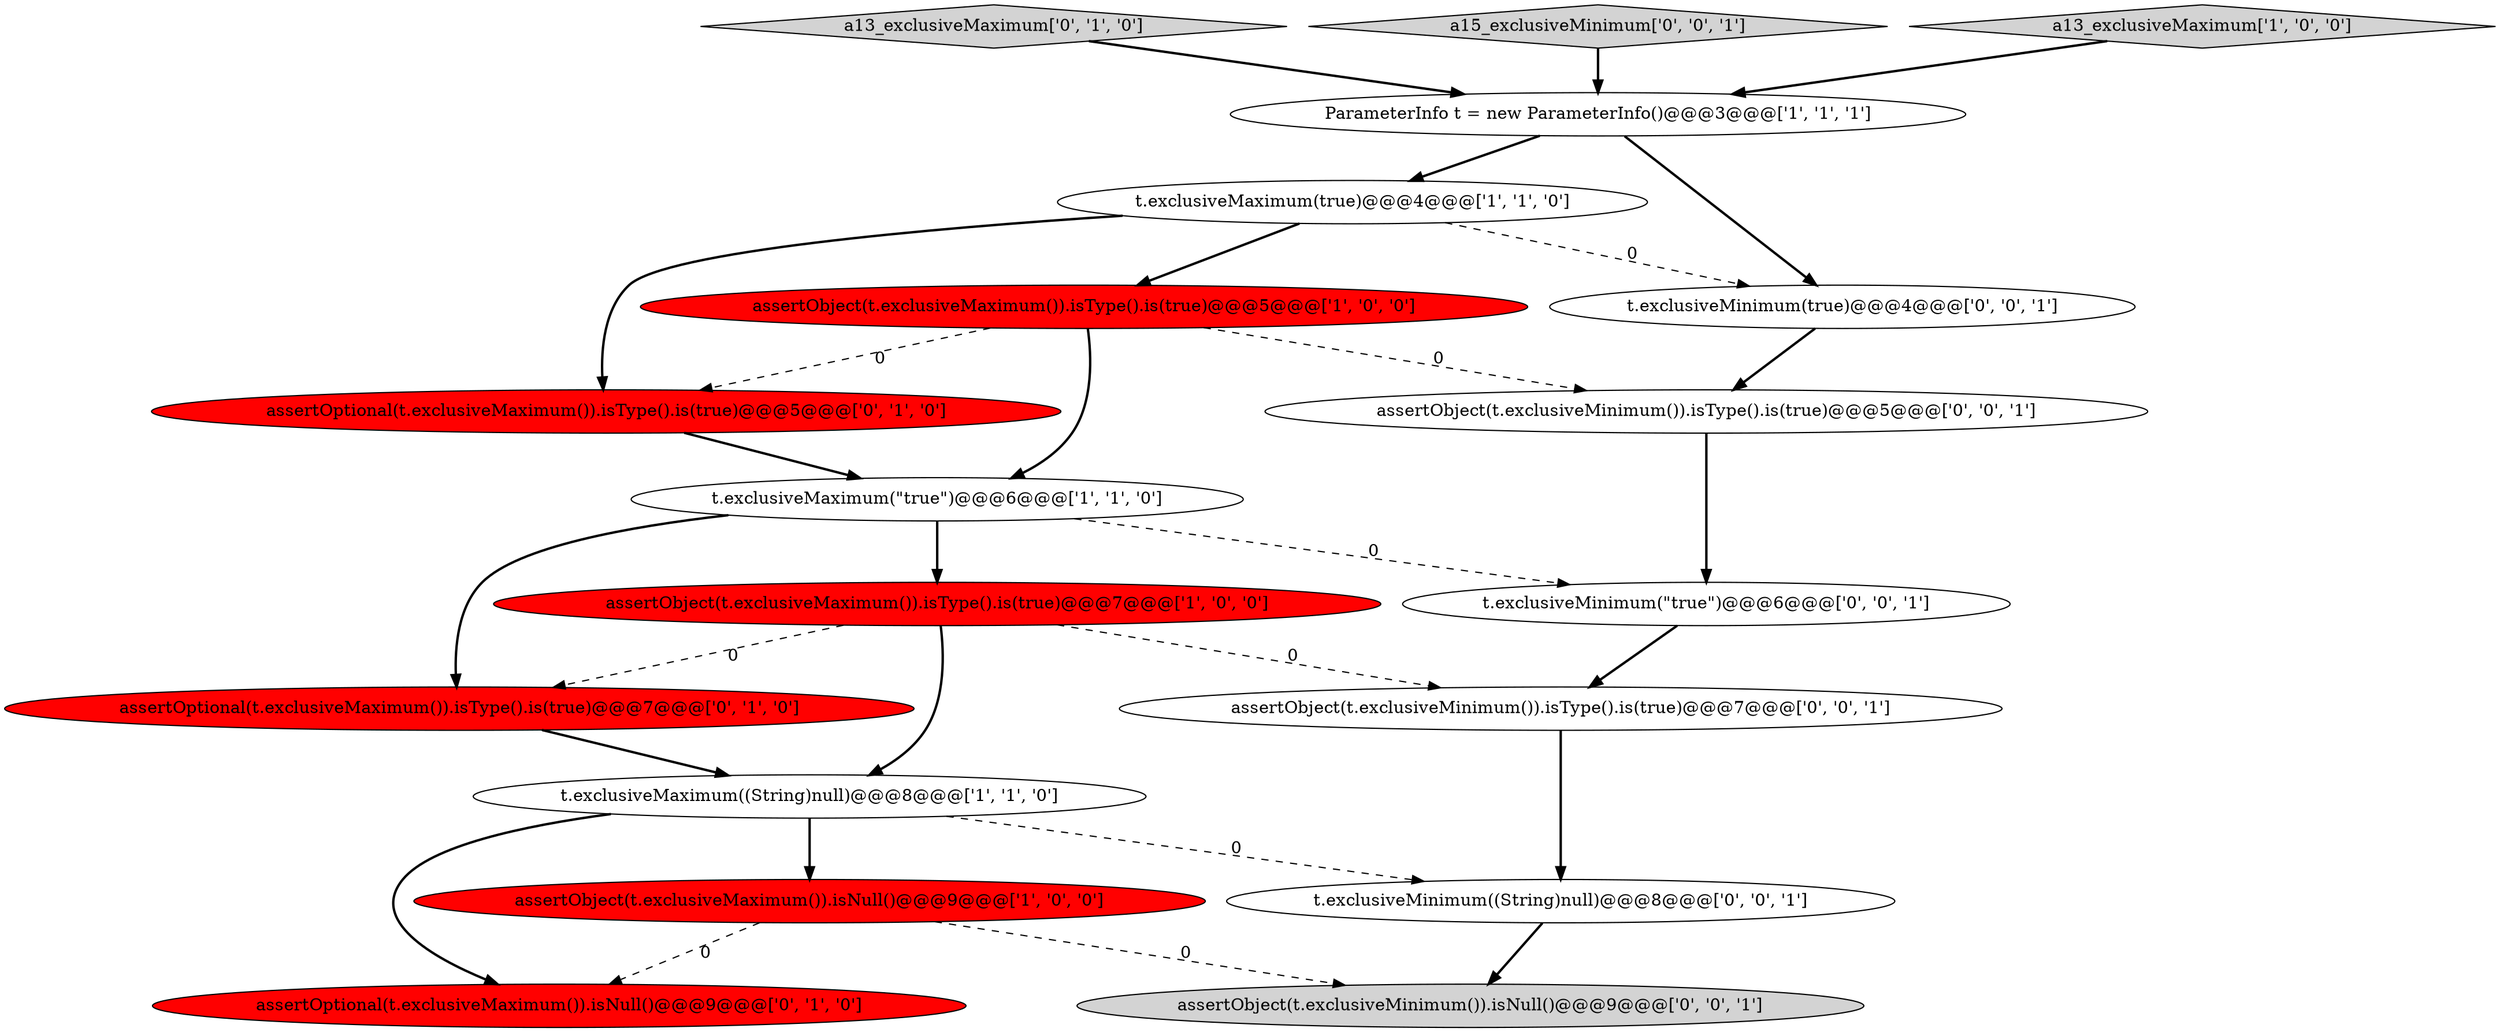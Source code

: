 digraph {
5 [style = filled, label = "assertObject(t.exclusiveMaximum()).isNull()@@@9@@@['1', '0', '0']", fillcolor = red, shape = ellipse image = "AAA1AAABBB1BBB"];
17 [style = filled, label = "assertObject(t.exclusiveMinimum()).isType().is(true)@@@7@@@['0', '0', '1']", fillcolor = white, shape = ellipse image = "AAA0AAABBB3BBB"];
4 [style = filled, label = "ParameterInfo t = new ParameterInfo()@@@3@@@['1', '1', '1']", fillcolor = white, shape = ellipse image = "AAA0AAABBB1BBB"];
6 [style = filled, label = "assertObject(t.exclusiveMaximum()).isType().is(true)@@@5@@@['1', '0', '0']", fillcolor = red, shape = ellipse image = "AAA1AAABBB1BBB"];
16 [style = filled, label = "t.exclusiveMinimum(true)@@@4@@@['0', '0', '1']", fillcolor = white, shape = ellipse image = "AAA0AAABBB3BBB"];
11 [style = filled, label = "a13_exclusiveMaximum['0', '1', '0']", fillcolor = lightgray, shape = diamond image = "AAA0AAABBB2BBB"];
7 [style = filled, label = "t.exclusiveMaximum((String)null)@@@8@@@['1', '1', '0']", fillcolor = white, shape = ellipse image = "AAA0AAABBB1BBB"];
9 [style = filled, label = "assertOptional(t.exclusiveMaximum()).isType().is(true)@@@5@@@['0', '1', '0']", fillcolor = red, shape = ellipse image = "AAA1AAABBB2BBB"];
14 [style = filled, label = "t.exclusiveMinimum(\"true\")@@@6@@@['0', '0', '1']", fillcolor = white, shape = ellipse image = "AAA0AAABBB3BBB"];
18 [style = filled, label = "assertObject(t.exclusiveMinimum()).isType().is(true)@@@5@@@['0', '0', '1']", fillcolor = white, shape = ellipse image = "AAA0AAABBB3BBB"];
8 [style = filled, label = "assertOptional(t.exclusiveMaximum()).isNull()@@@9@@@['0', '1', '0']", fillcolor = red, shape = ellipse image = "AAA1AAABBB2BBB"];
10 [style = filled, label = "assertOptional(t.exclusiveMaximum()).isType().is(true)@@@7@@@['0', '1', '0']", fillcolor = red, shape = ellipse image = "AAA1AAABBB2BBB"];
13 [style = filled, label = "a15_exclusiveMinimum['0', '0', '1']", fillcolor = lightgray, shape = diamond image = "AAA0AAABBB3BBB"];
15 [style = filled, label = "t.exclusiveMinimum((String)null)@@@8@@@['0', '0', '1']", fillcolor = white, shape = ellipse image = "AAA0AAABBB3BBB"];
0 [style = filled, label = "assertObject(t.exclusiveMaximum()).isType().is(true)@@@7@@@['1', '0', '0']", fillcolor = red, shape = ellipse image = "AAA1AAABBB1BBB"];
12 [style = filled, label = "assertObject(t.exclusiveMinimum()).isNull()@@@9@@@['0', '0', '1']", fillcolor = lightgray, shape = ellipse image = "AAA0AAABBB3BBB"];
2 [style = filled, label = "t.exclusiveMaximum(\"true\")@@@6@@@['1', '1', '0']", fillcolor = white, shape = ellipse image = "AAA0AAABBB1BBB"];
3 [style = filled, label = "a13_exclusiveMaximum['1', '0', '0']", fillcolor = lightgray, shape = diamond image = "AAA0AAABBB1BBB"];
1 [style = filled, label = "t.exclusiveMaximum(true)@@@4@@@['1', '1', '0']", fillcolor = white, shape = ellipse image = "AAA0AAABBB1BBB"];
5->12 [style = dashed, label="0"];
16->18 [style = bold, label=""];
9->2 [style = bold, label=""];
11->4 [style = bold, label=""];
6->9 [style = dashed, label="0"];
14->17 [style = bold, label=""];
2->10 [style = bold, label=""];
7->8 [style = bold, label=""];
0->17 [style = dashed, label="0"];
3->4 [style = bold, label=""];
10->7 [style = bold, label=""];
0->10 [style = dashed, label="0"];
1->9 [style = bold, label=""];
0->7 [style = bold, label=""];
6->2 [style = bold, label=""];
6->18 [style = dashed, label="0"];
7->5 [style = bold, label=""];
2->0 [style = bold, label=""];
1->6 [style = bold, label=""];
2->14 [style = dashed, label="0"];
1->16 [style = dashed, label="0"];
17->15 [style = bold, label=""];
7->15 [style = dashed, label="0"];
5->8 [style = dashed, label="0"];
4->1 [style = bold, label=""];
15->12 [style = bold, label=""];
18->14 [style = bold, label=""];
4->16 [style = bold, label=""];
13->4 [style = bold, label=""];
}
